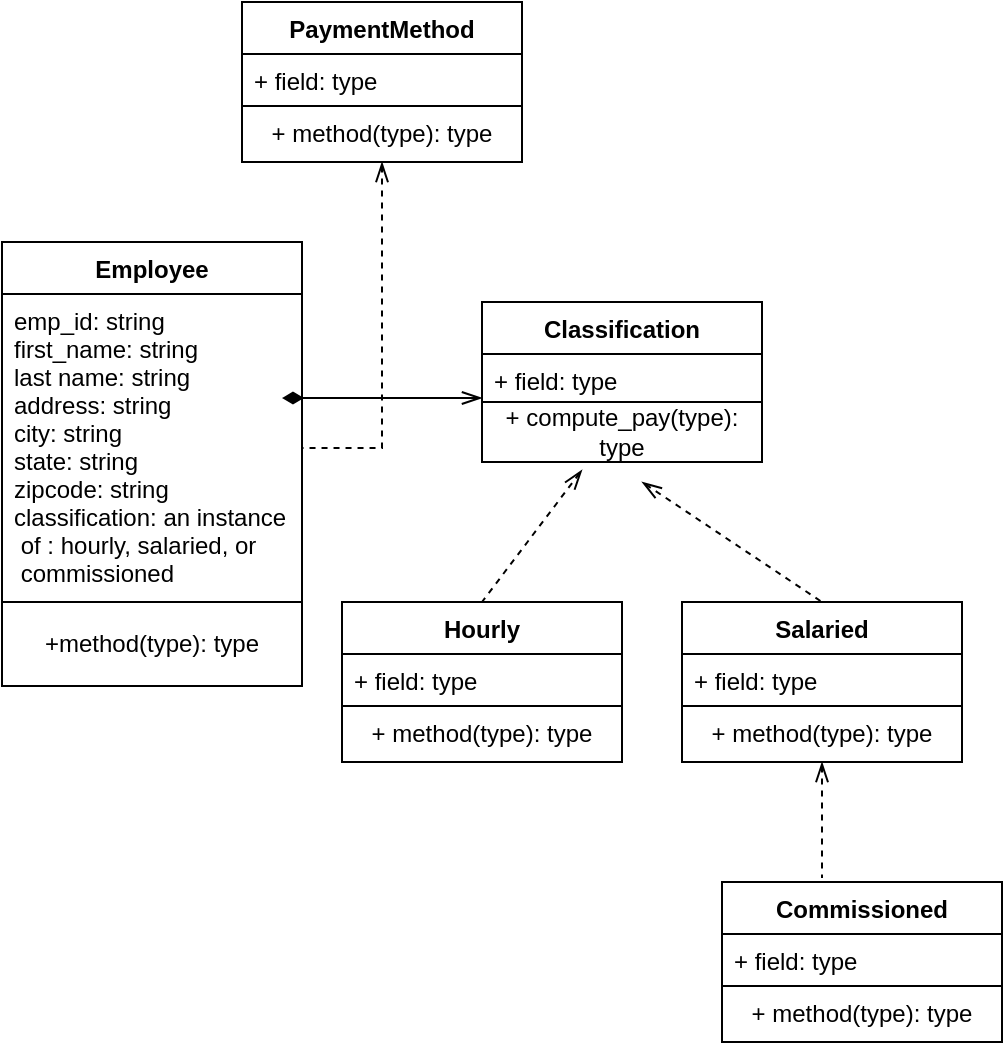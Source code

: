 <mxfile version="14.9.2" type="github">
  <diagram id="C5RBs43oDa-KdzZeNtuy" name="Page-1">
    <mxGraphModel dx="1038" dy="711" grid="1" gridSize="10" guides="1" tooltips="1" connect="1" arrows="1" fold="1" page="1" pageScale="1" pageWidth="827" pageHeight="1169" math="0" shadow="0">
      <root>
        <mxCell id="WIyWlLk6GJQsqaUBKTNV-0" />
        <mxCell id="WIyWlLk6GJQsqaUBKTNV-1" parent="WIyWlLk6GJQsqaUBKTNV-0" />
        <mxCell id="KuQrWDAWYOpR2Fp9qKTV-2" value="Employee" style="swimlane;fontStyle=1;childLayout=stackLayout;horizontal=1;startSize=26;horizontalStack=0;resizeParent=1;resizeParentMax=0;resizeLast=0;collapsible=1;marginBottom=0;" vertex="1" parent="WIyWlLk6GJQsqaUBKTNV-1">
          <mxGeometry x="120" y="240" width="150" height="180" as="geometry" />
        </mxCell>
        <mxCell id="KuQrWDAWYOpR2Fp9qKTV-3" value="emp_id: string&#xa;first_name: string&#xa;last name: string&#xa;address: string&#xa;city: string&#xa;state: string&#xa;zipcode: string&#xa;classification: an instance&#xa; of : hourly, salaried, or&#xa; commissioned" style="text;strokeColor=none;fillColor=none;align=left;verticalAlign=top;spacingLeft=4;spacingRight=4;overflow=hidden;rotatable=0;points=[[0,0.5],[1,0.5]];portConstraint=eastwest;" vertex="1" parent="KuQrWDAWYOpR2Fp9qKTV-2">
          <mxGeometry y="26" width="150" height="154" as="geometry" />
        </mxCell>
        <mxCell id="KuQrWDAWYOpR2Fp9qKTV-6" value="+method(type): type" style="rounded=0;whiteSpace=wrap;html=1;" vertex="1" parent="WIyWlLk6GJQsqaUBKTNV-1">
          <mxGeometry x="120" y="420" width="150" height="42" as="geometry" />
        </mxCell>
        <mxCell id="KuQrWDAWYOpR2Fp9qKTV-13" value="" style="endArrow=diamondThin;startArrow=openThin;html=1;endFill=1;startFill=0;endSize=8;startSize=8;" edge="1" parent="WIyWlLk6GJQsqaUBKTNV-1">
          <mxGeometry width="50" height="50" relative="1" as="geometry">
            <mxPoint x="360" y="318" as="sourcePoint" />
            <mxPoint x="260" y="318" as="targetPoint" />
          </mxGeometry>
        </mxCell>
        <mxCell id="KuQrWDAWYOpR2Fp9qKTV-14" value="Classification" style="swimlane;fontStyle=1;childLayout=stackLayout;horizontal=1;startSize=26;horizontalStack=0;resizeParent=1;resizeParentMax=0;resizeLast=0;collapsible=1;marginBottom=0;" vertex="1" parent="WIyWlLk6GJQsqaUBKTNV-1">
          <mxGeometry x="360" y="270" width="140" height="52" as="geometry" />
        </mxCell>
        <mxCell id="KuQrWDAWYOpR2Fp9qKTV-15" value="+ field: type" style="text;strokeColor=none;fillColor=none;align=left;verticalAlign=top;spacingLeft=4;spacingRight=4;overflow=hidden;rotatable=0;points=[[0,0.5],[1,0.5]];portConstraint=eastwest;" vertex="1" parent="KuQrWDAWYOpR2Fp9qKTV-14">
          <mxGeometry y="26" width="140" height="26" as="geometry" />
        </mxCell>
        <mxCell id="KuQrWDAWYOpR2Fp9qKTV-18" value="Hourly" style="swimlane;fontStyle=1;childLayout=stackLayout;horizontal=1;startSize=26;horizontalStack=0;resizeParent=1;resizeParentMax=0;resizeLast=0;collapsible=1;marginBottom=0;" vertex="1" parent="WIyWlLk6GJQsqaUBKTNV-1">
          <mxGeometry x="290" y="420" width="140" height="52" as="geometry" />
        </mxCell>
        <mxCell id="KuQrWDAWYOpR2Fp9qKTV-19" value="+ field: type" style="text;strokeColor=none;fillColor=none;align=left;verticalAlign=top;spacingLeft=4;spacingRight=4;overflow=hidden;rotatable=0;points=[[0,0.5],[1,0.5]];portConstraint=eastwest;" vertex="1" parent="KuQrWDAWYOpR2Fp9qKTV-18">
          <mxGeometry y="26" width="140" height="26" as="geometry" />
        </mxCell>
        <mxCell id="KuQrWDAWYOpR2Fp9qKTV-22" value="&lt;span style=&quot;text-align: left&quot;&gt;+ method(type): type&lt;/span&gt;" style="rounded=0;whiteSpace=wrap;html=1;" vertex="1" parent="WIyWlLk6GJQsqaUBKTNV-1">
          <mxGeometry x="290" y="472" width="140" height="28" as="geometry" />
        </mxCell>
        <mxCell id="KuQrWDAWYOpR2Fp9qKTV-23" value="&lt;span style=&quot;text-align: left&quot;&gt;+ compute_pay(type): type&lt;/span&gt;" style="rounded=0;whiteSpace=wrap;html=1;" vertex="1" parent="WIyWlLk6GJQsqaUBKTNV-1">
          <mxGeometry x="360" y="320" width="140" height="30" as="geometry" />
        </mxCell>
        <mxCell id="KuQrWDAWYOpR2Fp9qKTV-24" value="" style="endArrow=none;startArrow=openThin;html=1;endFill=0;startFill=0;endSize=8;startSize=8;entryX=0.5;entryY=0;entryDx=0;entryDy=0;dashed=1;" edge="1" parent="WIyWlLk6GJQsqaUBKTNV-1" target="KuQrWDAWYOpR2Fp9qKTV-18">
          <mxGeometry width="50" height="50" relative="1" as="geometry">
            <mxPoint x="410" y="354" as="sourcePoint" />
            <mxPoint x="270" y="328" as="targetPoint" />
            <Array as="points" />
          </mxGeometry>
        </mxCell>
        <mxCell id="KuQrWDAWYOpR2Fp9qKTV-25" value="Salaried" style="swimlane;fontStyle=1;childLayout=stackLayout;horizontal=1;startSize=26;horizontalStack=0;resizeParent=1;resizeParentMax=0;resizeLast=0;collapsible=1;marginBottom=0;" vertex="1" parent="WIyWlLk6GJQsqaUBKTNV-1">
          <mxGeometry x="460" y="420" width="140" height="52" as="geometry" />
        </mxCell>
        <mxCell id="KuQrWDAWYOpR2Fp9qKTV-26" value="+ field: type" style="text;strokeColor=none;fillColor=none;align=left;verticalAlign=top;spacingLeft=4;spacingRight=4;overflow=hidden;rotatable=0;points=[[0,0.5],[1,0.5]];portConstraint=eastwest;" vertex="1" parent="KuQrWDAWYOpR2Fp9qKTV-25">
          <mxGeometry y="26" width="140" height="26" as="geometry" />
        </mxCell>
        <mxCell id="KuQrWDAWYOpR2Fp9qKTV-27" value="&lt;span style=&quot;text-align: left&quot;&gt;+ method(type): type&lt;/span&gt;" style="rounded=0;whiteSpace=wrap;html=1;" vertex="1" parent="WIyWlLk6GJQsqaUBKTNV-1">
          <mxGeometry x="460" y="472" width="140" height="28" as="geometry" />
        </mxCell>
        <mxCell id="KuQrWDAWYOpR2Fp9qKTV-28" value="PaymentMethod" style="swimlane;fontStyle=1;childLayout=stackLayout;horizontal=1;startSize=26;horizontalStack=0;resizeParent=1;resizeParentMax=0;resizeLast=0;collapsible=1;marginBottom=0;" vertex="1" parent="WIyWlLk6GJQsqaUBKTNV-1">
          <mxGeometry x="240" y="120" width="140" height="52" as="geometry" />
        </mxCell>
        <mxCell id="KuQrWDAWYOpR2Fp9qKTV-29" value="+ field: type" style="text;strokeColor=none;fillColor=none;align=left;verticalAlign=top;spacingLeft=4;spacingRight=4;overflow=hidden;rotatable=0;points=[[0,0.5],[1,0.5]];portConstraint=eastwest;" vertex="1" parent="KuQrWDAWYOpR2Fp9qKTV-28">
          <mxGeometry y="26" width="140" height="26" as="geometry" />
        </mxCell>
        <mxCell id="KuQrWDAWYOpR2Fp9qKTV-41" style="edgeStyle=orthogonalEdgeStyle;rounded=0;orthogonalLoop=1;jettySize=auto;html=1;entryX=1;entryY=0.5;entryDx=0;entryDy=0;dashed=1;startArrow=openThin;startFill=0;endArrow=none;endFill=0;startSize=8;endSize=8;" edge="1" parent="WIyWlLk6GJQsqaUBKTNV-1" source="KuQrWDAWYOpR2Fp9qKTV-30" target="KuQrWDAWYOpR2Fp9qKTV-3">
          <mxGeometry relative="1" as="geometry" />
        </mxCell>
        <mxCell id="KuQrWDAWYOpR2Fp9qKTV-30" value="&lt;span style=&quot;text-align: left&quot;&gt;+ method(type): type&lt;/span&gt;" style="rounded=0;whiteSpace=wrap;html=1;" vertex="1" parent="WIyWlLk6GJQsqaUBKTNV-1">
          <mxGeometry x="240" y="172" width="140" height="28" as="geometry" />
        </mxCell>
        <mxCell id="KuQrWDAWYOpR2Fp9qKTV-31" value="" style="endArrow=none;startArrow=openThin;html=1;endFill=0;startFill=0;endSize=8;startSize=8;dashed=1;entryX=0.5;entryY=0;entryDx=0;entryDy=0;" edge="1" parent="WIyWlLk6GJQsqaUBKTNV-1" target="KuQrWDAWYOpR2Fp9qKTV-25">
          <mxGeometry width="50" height="50" relative="1" as="geometry">
            <mxPoint x="440" y="360" as="sourcePoint" />
            <mxPoint x="590" y="460" as="targetPoint" />
            <Array as="points" />
          </mxGeometry>
        </mxCell>
        <mxCell id="KuQrWDAWYOpR2Fp9qKTV-32" value="" style="endArrow=none;startArrow=openThin;html=1;endFill=0;startFill=0;endSize=8;startSize=8;dashed=1;exitX=0.5;exitY=1;exitDx=0;exitDy=0;" edge="1" parent="WIyWlLk6GJQsqaUBKTNV-1" source="KuQrWDAWYOpR2Fp9qKTV-27">
          <mxGeometry width="50" height="50" relative="1" as="geometry">
            <mxPoint x="470" y="660" as="sourcePoint" />
            <mxPoint x="530" y="558" as="targetPoint" />
            <Array as="points" />
          </mxGeometry>
        </mxCell>
        <mxCell id="KuQrWDAWYOpR2Fp9qKTV-34" value="Commissioned" style="swimlane;fontStyle=1;childLayout=stackLayout;horizontal=1;startSize=26;horizontalStack=0;resizeParent=1;resizeParentMax=0;resizeLast=0;collapsible=1;marginBottom=0;" vertex="1" parent="WIyWlLk6GJQsqaUBKTNV-1">
          <mxGeometry x="480" y="560" width="140" height="52" as="geometry" />
        </mxCell>
        <mxCell id="KuQrWDAWYOpR2Fp9qKTV-35" value="+ field: type" style="text;strokeColor=none;fillColor=none;align=left;verticalAlign=top;spacingLeft=4;spacingRight=4;overflow=hidden;rotatable=0;points=[[0,0.5],[1,0.5]];portConstraint=eastwest;" vertex="1" parent="KuQrWDAWYOpR2Fp9qKTV-34">
          <mxGeometry y="26" width="140" height="26" as="geometry" />
        </mxCell>
        <mxCell id="KuQrWDAWYOpR2Fp9qKTV-36" value="&lt;span style=&quot;text-align: left&quot;&gt;+ method(type): type&lt;/span&gt;" style="rounded=0;whiteSpace=wrap;html=1;" vertex="1" parent="WIyWlLk6GJQsqaUBKTNV-1">
          <mxGeometry x="480" y="612" width="140" height="28" as="geometry" />
        </mxCell>
      </root>
    </mxGraphModel>
  </diagram>
</mxfile>
